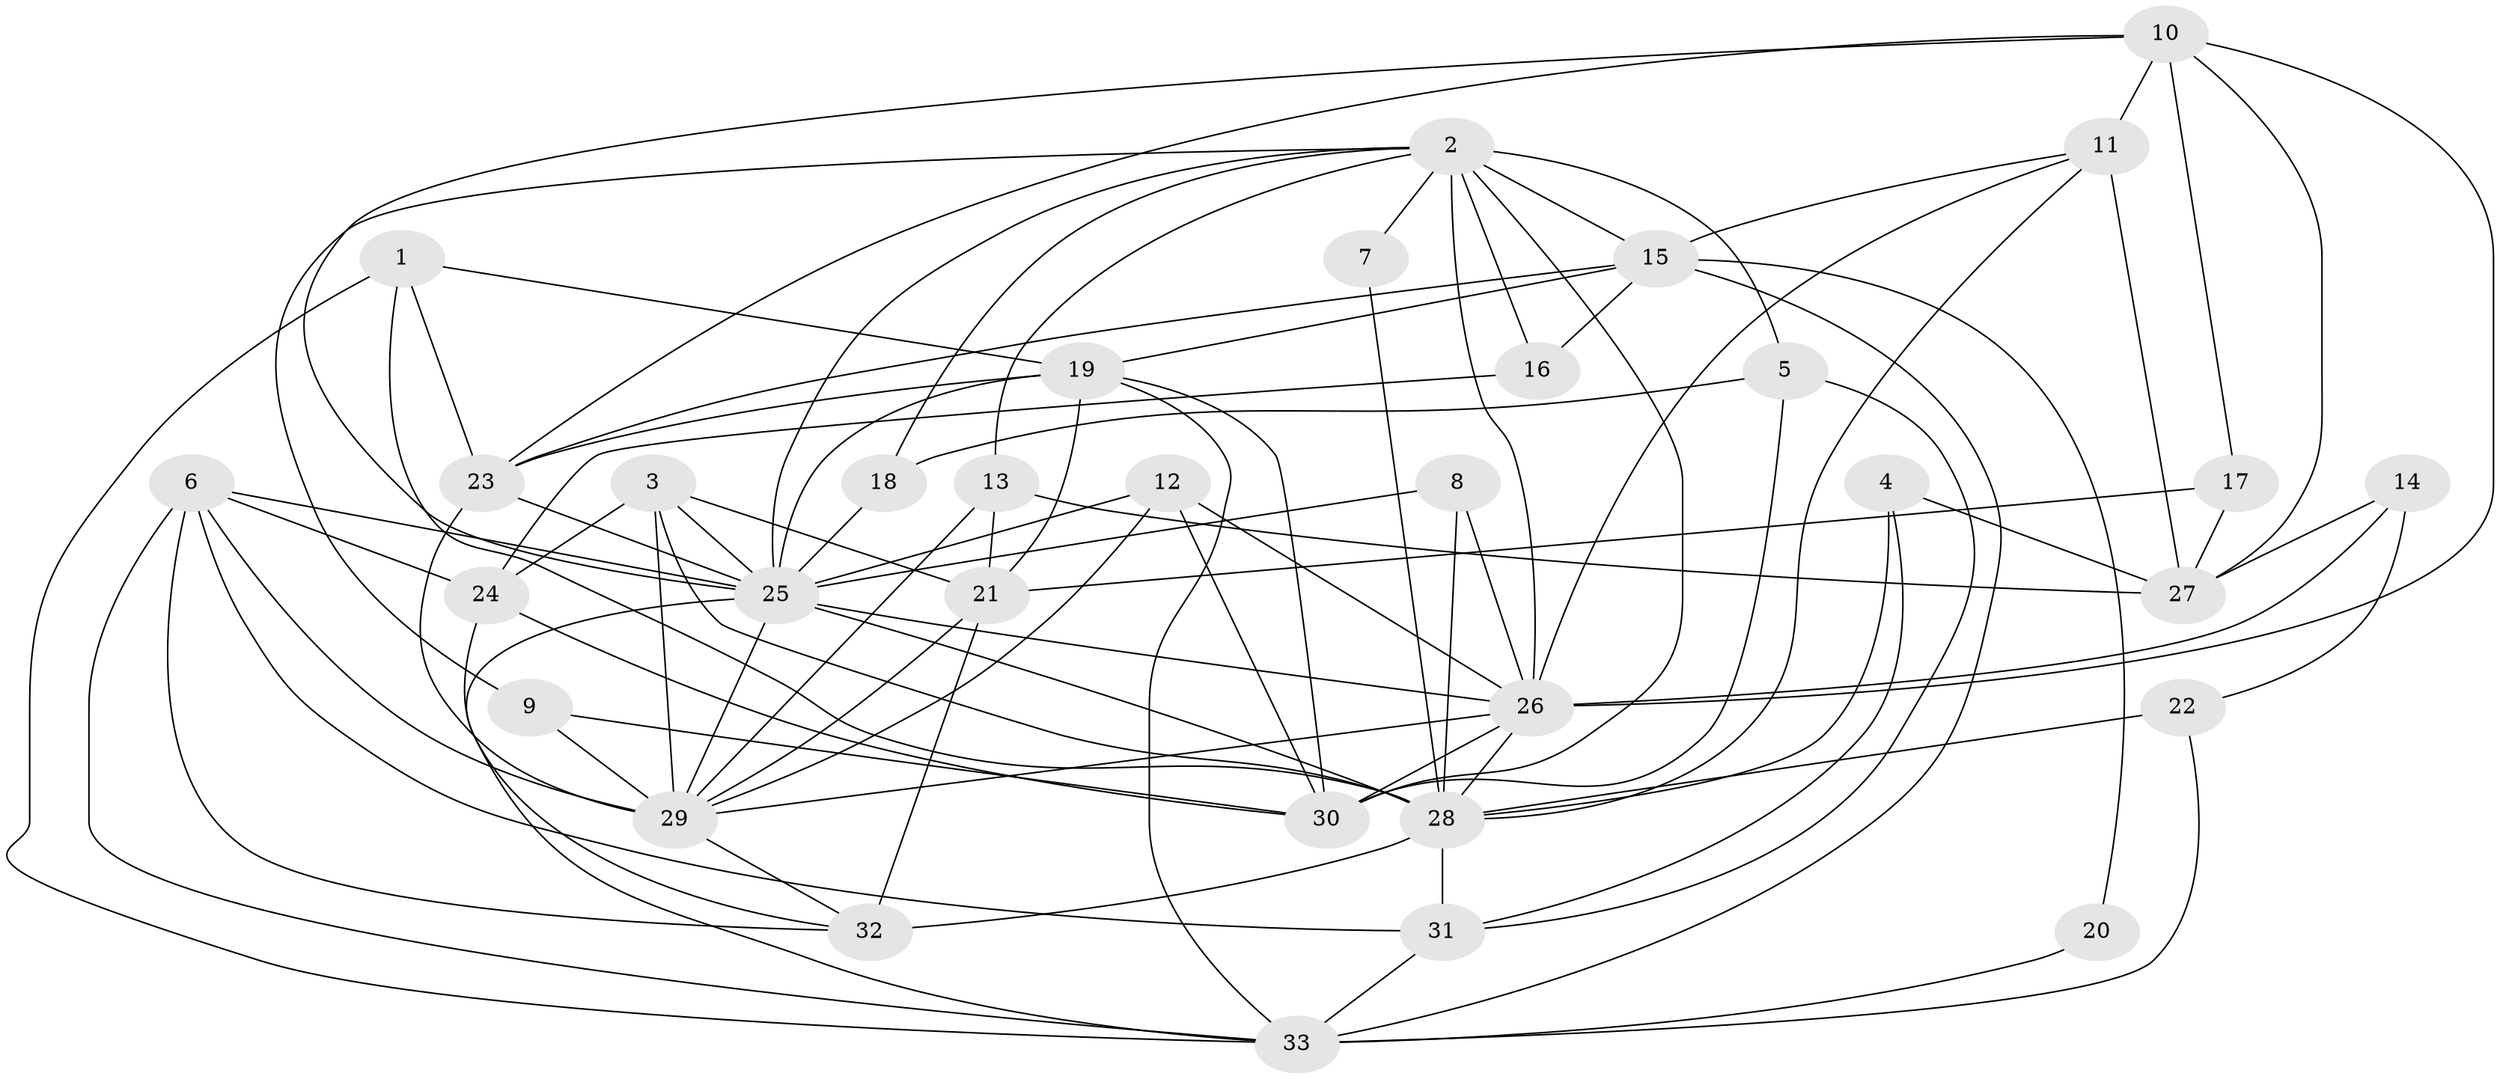 // original degree distribution, {5: 0.19696969696969696, 4: 0.3181818181818182, 3: 0.25757575757575757, 6: 0.09090909090909091, 7: 0.030303030303030304, 2: 0.10606060606060606}
// Generated by graph-tools (version 1.1) at 2025/26/03/09/25 03:26:13]
// undirected, 33 vertices, 91 edges
graph export_dot {
graph [start="1"]
  node [color=gray90,style=filled];
  1;
  2;
  3;
  4;
  5;
  6;
  7;
  8;
  9;
  10;
  11;
  12;
  13;
  14;
  15;
  16;
  17;
  18;
  19;
  20;
  21;
  22;
  23;
  24;
  25;
  26;
  27;
  28;
  29;
  30;
  31;
  32;
  33;
  1 -- 19 [weight=1.0];
  1 -- 23 [weight=1.0];
  1 -- 28 [weight=1.0];
  1 -- 33 [weight=1.0];
  2 -- 5 [weight=1.0];
  2 -- 7 [weight=1.0];
  2 -- 9 [weight=1.0];
  2 -- 13 [weight=1.0];
  2 -- 15 [weight=1.0];
  2 -- 16 [weight=1.0];
  2 -- 18 [weight=1.0];
  2 -- 25 [weight=1.0];
  2 -- 26 [weight=2.0];
  2 -- 30 [weight=1.0];
  3 -- 21 [weight=1.0];
  3 -- 24 [weight=1.0];
  3 -- 25 [weight=2.0];
  3 -- 28 [weight=1.0];
  3 -- 29 [weight=1.0];
  4 -- 27 [weight=1.0];
  4 -- 28 [weight=1.0];
  4 -- 31 [weight=1.0];
  5 -- 18 [weight=1.0];
  5 -- 30 [weight=1.0];
  5 -- 31 [weight=1.0];
  6 -- 24 [weight=1.0];
  6 -- 25 [weight=1.0];
  6 -- 29 [weight=1.0];
  6 -- 31 [weight=1.0];
  6 -- 32 [weight=1.0];
  6 -- 33 [weight=1.0];
  7 -- 28 [weight=1.0];
  8 -- 25 [weight=1.0];
  8 -- 26 [weight=1.0];
  8 -- 28 [weight=1.0];
  9 -- 29 [weight=1.0];
  9 -- 30 [weight=1.0];
  10 -- 11 [weight=1.0];
  10 -- 17 [weight=1.0];
  10 -- 23 [weight=1.0];
  10 -- 25 [weight=1.0];
  10 -- 26 [weight=1.0];
  10 -- 27 [weight=1.0];
  11 -- 15 [weight=1.0];
  11 -- 26 [weight=1.0];
  11 -- 27 [weight=2.0];
  11 -- 28 [weight=1.0];
  12 -- 25 [weight=1.0];
  12 -- 26 [weight=1.0];
  12 -- 29 [weight=1.0];
  12 -- 30 [weight=1.0];
  13 -- 21 [weight=2.0];
  13 -- 27 [weight=1.0];
  13 -- 29 [weight=1.0];
  14 -- 22 [weight=1.0];
  14 -- 26 [weight=1.0];
  14 -- 27 [weight=1.0];
  15 -- 16 [weight=1.0];
  15 -- 19 [weight=1.0];
  15 -- 20 [weight=1.0];
  15 -- 23 [weight=1.0];
  15 -- 33 [weight=1.0];
  16 -- 24 [weight=1.0];
  17 -- 21 [weight=1.0];
  17 -- 27 [weight=1.0];
  18 -- 25 [weight=1.0];
  19 -- 21 [weight=1.0];
  19 -- 23 [weight=1.0];
  19 -- 25 [weight=1.0];
  19 -- 30 [weight=1.0];
  19 -- 33 [weight=1.0];
  20 -- 33 [weight=1.0];
  21 -- 29 [weight=1.0];
  21 -- 32 [weight=1.0];
  22 -- 28 [weight=2.0];
  22 -- 33 [weight=1.0];
  23 -- 25 [weight=1.0];
  23 -- 29 [weight=1.0];
  24 -- 30 [weight=1.0];
  24 -- 32 [weight=1.0];
  25 -- 26 [weight=1.0];
  25 -- 28 [weight=1.0];
  25 -- 29 [weight=2.0];
  25 -- 33 [weight=1.0];
  26 -- 28 [weight=1.0];
  26 -- 29 [weight=1.0];
  26 -- 30 [weight=1.0];
  28 -- 31 [weight=1.0];
  28 -- 32 [weight=2.0];
  29 -- 32 [weight=1.0];
  31 -- 33 [weight=1.0];
}
